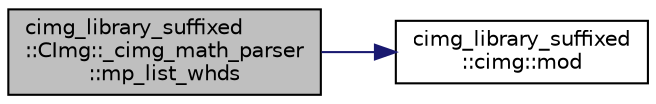 digraph "cimg_library_suffixed::CImg::_cimg_math_parser::mp_list_whds"
{
  edge [fontname="Helvetica",fontsize="10",labelfontname="Helvetica",labelfontsize="10"];
  node [fontname="Helvetica",fontsize="10",shape=record];
  rankdir="LR";
  Node815 [label="cimg_library_suffixed\l::CImg::_cimg_math_parser\l::mp_list_whds",height=0.2,width=0.4,color="black", fillcolor="grey75", style="filled", fontcolor="black"];
  Node815 -> Node816 [color="midnightblue",fontsize="10",style="solid",fontname="Helvetica"];
  Node816 [label="cimg_library_suffixed\l::cimg::mod",height=0.2,width=0.4,color="black", fillcolor="white", style="filled",URL="$namespacecimg__library__suffixed_1_1cimg.html#afcc02428c9b7d9100e1674369d25cc40",tooltip="Return the modulo of a value. "];
}
